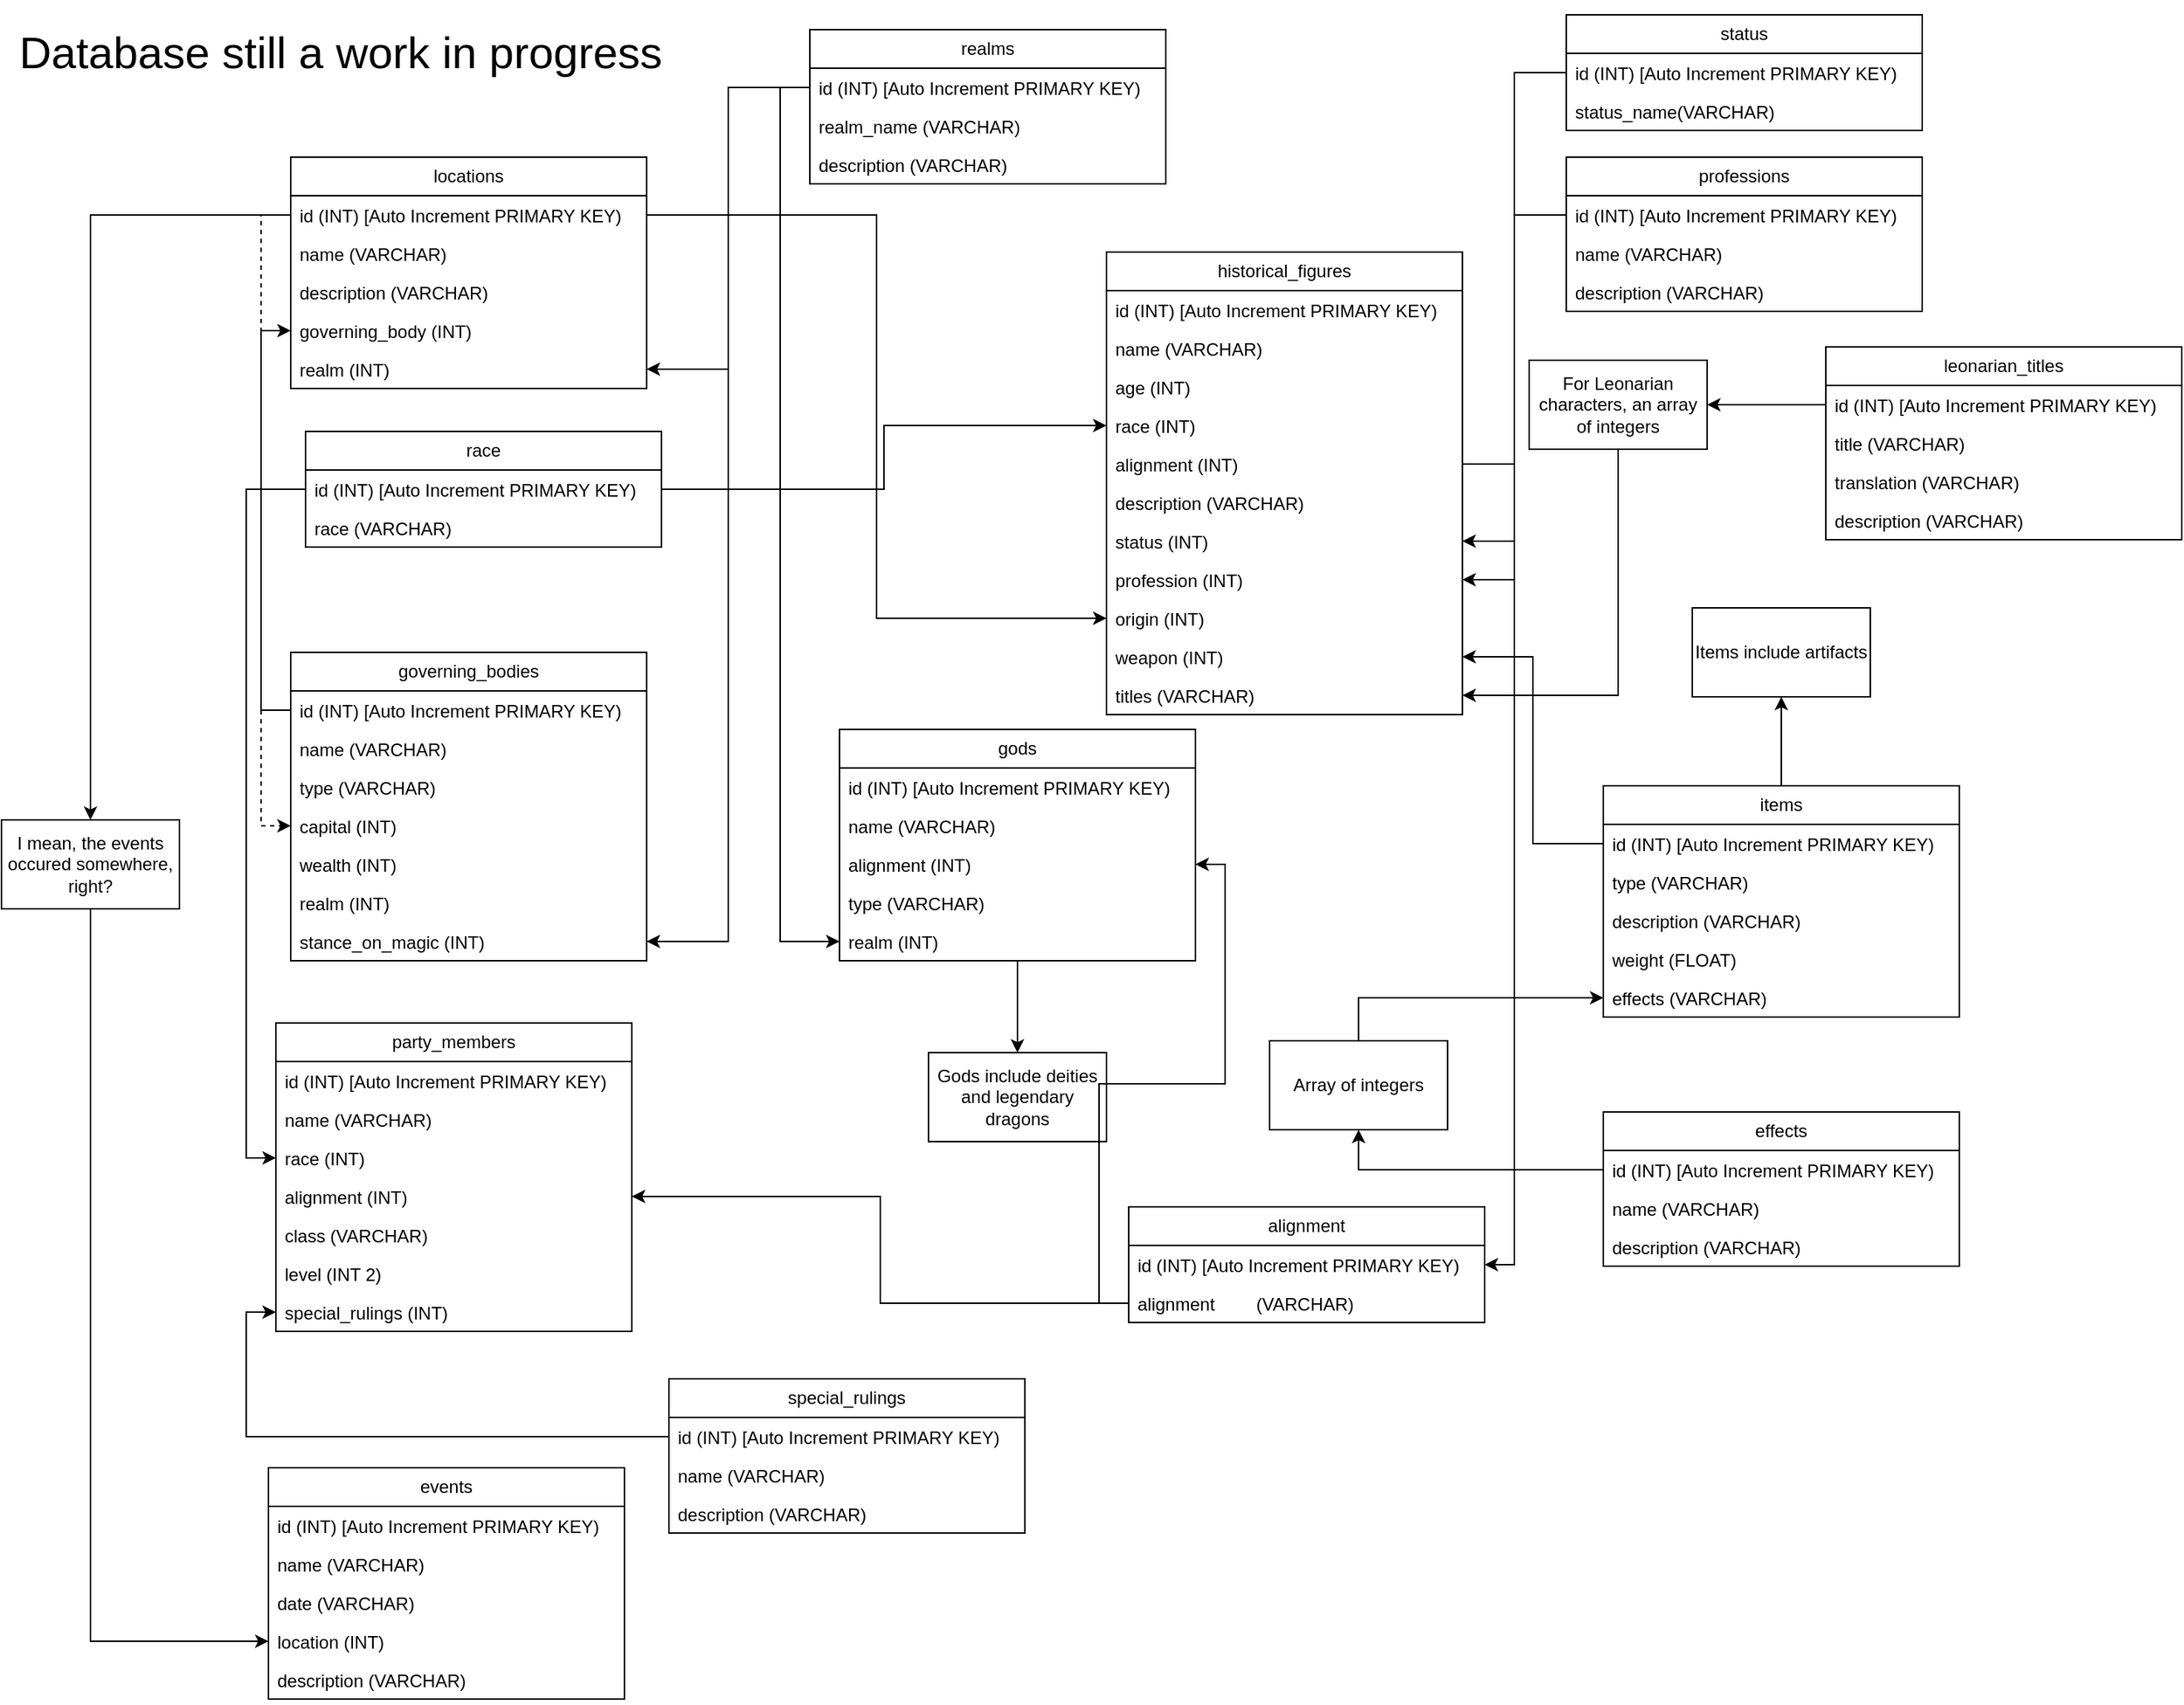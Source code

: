 <mxfile version="23.1.5" type="device">
  <diagram name="Page-1" id="SqAEkWQMKGhOsBj3Pe1K">
    <mxGraphModel dx="1434" dy="884" grid="1" gridSize="10" guides="1" tooltips="1" connect="1" arrows="1" fold="1" page="1" pageScale="1" pageWidth="1500" pageHeight="1200" math="0" shadow="0">
      <root>
        <mxCell id="0" />
        <mxCell id="1" parent="0" />
        <mxCell id="VFu-fqORAA7bPqjiOv-P-1" value="party_members" style="swimlane;fontStyle=0;childLayout=stackLayout;horizontal=1;startSize=26;fillColor=none;horizontalStack=0;resizeParent=1;resizeParentMax=0;resizeLast=0;collapsible=1;marginBottom=0;whiteSpace=wrap;html=1;" vertex="1" parent="1">
          <mxGeometry x="205" y="700" width="240" height="208" as="geometry">
            <mxRectangle x="180" y="80" width="100" height="30" as="alternateBounds" />
          </mxGeometry>
        </mxCell>
        <mxCell id="VFu-fqORAA7bPqjiOv-P-10" value="id (INT) [Auto Increment PRIMARY KEY)" style="text;strokeColor=none;fillColor=none;align=left;verticalAlign=top;spacingLeft=4;spacingRight=4;overflow=hidden;rotatable=0;points=[[0,0.5],[1,0.5]];portConstraint=eastwest;whiteSpace=wrap;html=1;" vertex="1" parent="VFu-fqORAA7bPqjiOv-P-1">
          <mxGeometry y="26" width="240" height="26" as="geometry" />
        </mxCell>
        <mxCell id="VFu-fqORAA7bPqjiOv-P-2" value="name (VARCHAR)" style="text;strokeColor=none;fillColor=none;align=left;verticalAlign=top;spacingLeft=4;spacingRight=4;overflow=hidden;rotatable=0;points=[[0,0.5],[1,0.5]];portConstraint=eastwest;whiteSpace=wrap;html=1;" vertex="1" parent="VFu-fqORAA7bPqjiOv-P-1">
          <mxGeometry y="52" width="240" height="26" as="geometry" />
        </mxCell>
        <mxCell id="VFu-fqORAA7bPqjiOv-P-3" value="race (INT)" style="text;strokeColor=none;fillColor=none;align=left;verticalAlign=top;spacingLeft=4;spacingRight=4;overflow=hidden;rotatable=0;points=[[0,0.5],[1,0.5]];portConstraint=eastwest;whiteSpace=wrap;html=1;" vertex="1" parent="VFu-fqORAA7bPqjiOv-P-1">
          <mxGeometry y="78" width="240" height="26" as="geometry" />
        </mxCell>
        <mxCell id="VFu-fqORAA7bPqjiOv-P-105" value="alignment (INT)" style="text;strokeColor=none;fillColor=none;align=left;verticalAlign=top;spacingLeft=4;spacingRight=4;overflow=hidden;rotatable=0;points=[[0,0.5],[1,0.5]];portConstraint=eastwest;whiteSpace=wrap;html=1;" vertex="1" parent="VFu-fqORAA7bPqjiOv-P-1">
          <mxGeometry y="104" width="240" height="26" as="geometry" />
        </mxCell>
        <mxCell id="VFu-fqORAA7bPqjiOv-P-4" value="class (VARCHAR)" style="text;strokeColor=none;fillColor=none;align=left;verticalAlign=top;spacingLeft=4;spacingRight=4;overflow=hidden;rotatable=0;points=[[0,0.5],[1,0.5]];portConstraint=eastwest;whiteSpace=wrap;html=1;" vertex="1" parent="VFu-fqORAA7bPqjiOv-P-1">
          <mxGeometry y="130" width="240" height="26" as="geometry" />
        </mxCell>
        <mxCell id="VFu-fqORAA7bPqjiOv-P-9" value="level (INT 2)" style="text;strokeColor=none;fillColor=none;align=left;verticalAlign=top;spacingLeft=4;spacingRight=4;overflow=hidden;rotatable=0;points=[[0,0.5],[1,0.5]];portConstraint=eastwest;whiteSpace=wrap;html=1;" vertex="1" parent="VFu-fqORAA7bPqjiOv-P-1">
          <mxGeometry y="156" width="240" height="26" as="geometry" />
        </mxCell>
        <mxCell id="VFu-fqORAA7bPqjiOv-P-11" value="special_rulings (INT)" style="text;strokeColor=none;fillColor=none;align=left;verticalAlign=top;spacingLeft=4;spacingRight=4;overflow=hidden;rotatable=0;points=[[0,0.5],[1,0.5]];portConstraint=eastwest;whiteSpace=wrap;html=1;" vertex="1" parent="VFu-fqORAA7bPqjiOv-P-1">
          <mxGeometry y="182" width="240" height="26" as="geometry" />
        </mxCell>
        <mxCell id="VFu-fqORAA7bPqjiOv-P-12" value="locations" style="swimlane;fontStyle=0;childLayout=stackLayout;horizontal=1;startSize=26;fillColor=none;horizontalStack=0;resizeParent=1;resizeParentMax=0;resizeLast=0;collapsible=1;marginBottom=0;whiteSpace=wrap;html=1;" vertex="1" parent="1">
          <mxGeometry x="215" y="116" width="240" height="156" as="geometry">
            <mxRectangle x="180" y="80" width="100" height="30" as="alternateBounds" />
          </mxGeometry>
        </mxCell>
        <mxCell id="VFu-fqORAA7bPqjiOv-P-13" value="id (INT) [Auto Increment PRIMARY KEY)" style="text;strokeColor=none;fillColor=none;align=left;verticalAlign=top;spacingLeft=4;spacingRight=4;overflow=hidden;rotatable=0;points=[[0,0.5],[1,0.5]];portConstraint=eastwest;whiteSpace=wrap;html=1;" vertex="1" parent="VFu-fqORAA7bPqjiOv-P-12">
          <mxGeometry y="26" width="240" height="26" as="geometry" />
        </mxCell>
        <mxCell id="VFu-fqORAA7bPqjiOv-P-14" value="name (VARCHAR)" style="text;strokeColor=none;fillColor=none;align=left;verticalAlign=top;spacingLeft=4;spacingRight=4;overflow=hidden;rotatable=0;points=[[0,0.5],[1,0.5]];portConstraint=eastwest;whiteSpace=wrap;html=1;" vertex="1" parent="VFu-fqORAA7bPqjiOv-P-12">
          <mxGeometry y="52" width="240" height="26" as="geometry" />
        </mxCell>
        <mxCell id="VFu-fqORAA7bPqjiOv-P-19" value="description (VARCHAR)" style="text;strokeColor=none;fillColor=none;align=left;verticalAlign=top;spacingLeft=4;spacingRight=4;overflow=hidden;rotatable=0;points=[[0,0.5],[1,0.5]];portConstraint=eastwest;whiteSpace=wrap;html=1;" vertex="1" parent="VFu-fqORAA7bPqjiOv-P-12">
          <mxGeometry y="78" width="240" height="26" as="geometry" />
        </mxCell>
        <mxCell id="VFu-fqORAA7bPqjiOv-P-15" value="governing_body (INT)" style="text;strokeColor=none;fillColor=none;align=left;verticalAlign=top;spacingLeft=4;spacingRight=4;overflow=hidden;rotatable=0;points=[[0,0.5],[1,0.5]];portConstraint=eastwest;whiteSpace=wrap;html=1;" vertex="1" parent="VFu-fqORAA7bPqjiOv-P-12">
          <mxGeometry y="104" width="240" height="26" as="geometry" />
        </mxCell>
        <mxCell id="VFu-fqORAA7bPqjiOv-P-26" value="realm (INT)" style="text;strokeColor=none;fillColor=none;align=left;verticalAlign=top;spacingLeft=4;spacingRight=4;overflow=hidden;rotatable=0;points=[[0,0.5],[1,0.5]];portConstraint=eastwest;whiteSpace=wrap;html=1;" vertex="1" parent="VFu-fqORAA7bPqjiOv-P-12">
          <mxGeometry y="130" width="240" height="26" as="geometry" />
        </mxCell>
        <mxCell id="VFu-fqORAA7bPqjiOv-P-20" value="governing_bodies" style="swimlane;fontStyle=0;childLayout=stackLayout;horizontal=1;startSize=26;fillColor=none;horizontalStack=0;resizeParent=1;resizeParentMax=0;resizeLast=0;collapsible=1;marginBottom=0;whiteSpace=wrap;html=1;" vertex="1" parent="1">
          <mxGeometry x="215" y="450" width="240" height="208" as="geometry">
            <mxRectangle x="180" y="80" width="100" height="30" as="alternateBounds" />
          </mxGeometry>
        </mxCell>
        <mxCell id="VFu-fqORAA7bPqjiOv-P-21" value="id (INT) [Auto Increment PRIMARY KEY)" style="text;strokeColor=none;fillColor=none;align=left;verticalAlign=top;spacingLeft=4;spacingRight=4;overflow=hidden;rotatable=0;points=[[0,0.5],[1,0.5]];portConstraint=eastwest;whiteSpace=wrap;html=1;" vertex="1" parent="VFu-fqORAA7bPqjiOv-P-20">
          <mxGeometry y="26" width="240" height="26" as="geometry" />
        </mxCell>
        <mxCell id="VFu-fqORAA7bPqjiOv-P-22" value="name (VARCHAR)" style="text;strokeColor=none;fillColor=none;align=left;verticalAlign=top;spacingLeft=4;spacingRight=4;overflow=hidden;rotatable=0;points=[[0,0.5],[1,0.5]];portConstraint=eastwest;whiteSpace=wrap;html=1;" vertex="1" parent="VFu-fqORAA7bPqjiOv-P-20">
          <mxGeometry y="52" width="240" height="26" as="geometry" />
        </mxCell>
        <mxCell id="VFu-fqORAA7bPqjiOv-P-23" value="type (VARCHAR)" style="text;strokeColor=none;fillColor=none;align=left;verticalAlign=top;spacingLeft=4;spacingRight=4;overflow=hidden;rotatable=0;points=[[0,0.5],[1,0.5]];portConstraint=eastwest;whiteSpace=wrap;html=1;" vertex="1" parent="VFu-fqORAA7bPqjiOv-P-20">
          <mxGeometry y="78" width="240" height="26" as="geometry" />
        </mxCell>
        <mxCell id="VFu-fqORAA7bPqjiOv-P-41" value="capital (INT)" style="text;strokeColor=none;fillColor=none;align=left;verticalAlign=top;spacingLeft=4;spacingRight=4;overflow=hidden;rotatable=0;points=[[0,0.5],[1,0.5]];portConstraint=eastwest;whiteSpace=wrap;html=1;" vertex="1" parent="VFu-fqORAA7bPqjiOv-P-20">
          <mxGeometry y="104" width="240" height="26" as="geometry" />
        </mxCell>
        <mxCell id="VFu-fqORAA7bPqjiOv-P-25" value="wealth (INT)" style="text;strokeColor=none;fillColor=none;align=left;verticalAlign=top;spacingLeft=4;spacingRight=4;overflow=hidden;rotatable=0;points=[[0,0.5],[1,0.5]];portConstraint=eastwest;whiteSpace=wrap;html=1;" vertex="1" parent="VFu-fqORAA7bPqjiOv-P-20">
          <mxGeometry y="130" width="240" height="26" as="geometry" />
        </mxCell>
        <mxCell id="VFu-fqORAA7bPqjiOv-P-34" value="realm (INT)" style="text;strokeColor=none;fillColor=none;align=left;verticalAlign=top;spacingLeft=4;spacingRight=4;overflow=hidden;rotatable=0;points=[[0,0.5],[1,0.5]];portConstraint=eastwest;whiteSpace=wrap;html=1;" vertex="1" parent="VFu-fqORAA7bPqjiOv-P-20">
          <mxGeometry y="156" width="240" height="26" as="geometry" />
        </mxCell>
        <mxCell id="VFu-fqORAA7bPqjiOv-P-24" value="stance_on_magic (INT)" style="text;strokeColor=none;fillColor=none;align=left;verticalAlign=top;spacingLeft=4;spacingRight=4;overflow=hidden;rotatable=0;points=[[0,0.5],[1,0.5]];portConstraint=eastwest;whiteSpace=wrap;html=1;" vertex="1" parent="VFu-fqORAA7bPqjiOv-P-20">
          <mxGeometry y="182" width="240" height="26" as="geometry" />
        </mxCell>
        <mxCell id="VFu-fqORAA7bPqjiOv-P-27" value="realms" style="swimlane;fontStyle=0;childLayout=stackLayout;horizontal=1;startSize=26;fillColor=none;horizontalStack=0;resizeParent=1;resizeParentMax=0;resizeLast=0;collapsible=1;marginBottom=0;whiteSpace=wrap;html=1;" vertex="1" parent="1">
          <mxGeometry x="565" y="30" width="240" height="104" as="geometry">
            <mxRectangle x="180" y="80" width="100" height="30" as="alternateBounds" />
          </mxGeometry>
        </mxCell>
        <mxCell id="VFu-fqORAA7bPqjiOv-P-28" value="id (INT) [Auto Increment PRIMARY KEY)" style="text;strokeColor=none;fillColor=none;align=left;verticalAlign=top;spacingLeft=4;spacingRight=4;overflow=hidden;rotatable=0;points=[[0,0.5],[1,0.5]];portConstraint=eastwest;whiteSpace=wrap;html=1;" vertex="1" parent="VFu-fqORAA7bPqjiOv-P-27">
          <mxGeometry y="26" width="240" height="26" as="geometry" />
        </mxCell>
        <mxCell id="VFu-fqORAA7bPqjiOv-P-29" value="realm_name (VARCHAR)" style="text;strokeColor=none;fillColor=none;align=left;verticalAlign=top;spacingLeft=4;spacingRight=4;overflow=hidden;rotatable=0;points=[[0,0.5],[1,0.5]];portConstraint=eastwest;whiteSpace=wrap;html=1;" vertex="1" parent="VFu-fqORAA7bPqjiOv-P-27">
          <mxGeometry y="52" width="240" height="26" as="geometry" />
        </mxCell>
        <mxCell id="VFu-fqORAA7bPqjiOv-P-30" value="description (VARCHAR)" style="text;strokeColor=none;fillColor=none;align=left;verticalAlign=top;spacingLeft=4;spacingRight=4;overflow=hidden;rotatable=0;points=[[0,0.5],[1,0.5]];portConstraint=eastwest;whiteSpace=wrap;html=1;" vertex="1" parent="VFu-fqORAA7bPqjiOv-P-27">
          <mxGeometry y="78" width="240" height="26" as="geometry" />
        </mxCell>
        <mxCell id="VFu-fqORAA7bPqjiOv-P-36" style="edgeStyle=orthogonalEdgeStyle;rounded=0;orthogonalLoop=1;jettySize=auto;html=1;exitX=0;exitY=0.5;exitDx=0;exitDy=0;entryX=1;entryY=0.5;entryDx=0;entryDy=0;" edge="1" parent="1" source="VFu-fqORAA7bPqjiOv-P-28" target="VFu-fqORAA7bPqjiOv-P-26">
          <mxGeometry relative="1" as="geometry" />
        </mxCell>
        <mxCell id="VFu-fqORAA7bPqjiOv-P-37" style="edgeStyle=orthogonalEdgeStyle;rounded=0;orthogonalLoop=1;jettySize=auto;html=1;exitX=0;exitY=0.5;exitDx=0;exitDy=0;entryX=1;entryY=0.5;entryDx=0;entryDy=0;" edge="1" parent="1" source="VFu-fqORAA7bPqjiOv-P-28" target="VFu-fqORAA7bPqjiOv-P-24">
          <mxGeometry relative="1" as="geometry" />
        </mxCell>
        <mxCell id="VFu-fqORAA7bPqjiOv-P-39" style="edgeStyle=orthogonalEdgeStyle;rounded=0;orthogonalLoop=1;jettySize=auto;html=1;exitX=0;exitY=0.5;exitDx=0;exitDy=0;entryX=0;entryY=0.5;entryDx=0;entryDy=0;" edge="1" parent="1" source="VFu-fqORAA7bPqjiOv-P-21" target="VFu-fqORAA7bPqjiOv-P-15">
          <mxGeometry relative="1" as="geometry" />
        </mxCell>
        <mxCell id="VFu-fqORAA7bPqjiOv-P-42" style="edgeStyle=orthogonalEdgeStyle;rounded=0;orthogonalLoop=1;jettySize=auto;html=1;exitX=0;exitY=0.5;exitDx=0;exitDy=0;entryX=0;entryY=0.5;entryDx=0;entryDy=0;dashed=1;" edge="1" parent="1" source="VFu-fqORAA7bPqjiOv-P-13" target="VFu-fqORAA7bPqjiOv-P-41">
          <mxGeometry relative="1" as="geometry" />
        </mxCell>
        <mxCell id="VFu-fqORAA7bPqjiOv-P-44" value="historical_figures" style="swimlane;fontStyle=0;childLayout=stackLayout;horizontal=1;startSize=26;fillColor=none;horizontalStack=0;resizeParent=1;resizeParentMax=0;resizeLast=0;collapsible=1;marginBottom=0;whiteSpace=wrap;html=1;" vertex="1" parent="1">
          <mxGeometry x="765" y="180" width="240" height="312" as="geometry">
            <mxRectangle x="180" y="80" width="100" height="30" as="alternateBounds" />
          </mxGeometry>
        </mxCell>
        <mxCell id="VFu-fqORAA7bPqjiOv-P-45" value="id (INT) [Auto Increment PRIMARY KEY)" style="text;strokeColor=none;fillColor=none;align=left;verticalAlign=top;spacingLeft=4;spacingRight=4;overflow=hidden;rotatable=0;points=[[0,0.5],[1,0.5]];portConstraint=eastwest;whiteSpace=wrap;html=1;" vertex="1" parent="VFu-fqORAA7bPqjiOv-P-44">
          <mxGeometry y="26" width="240" height="26" as="geometry" />
        </mxCell>
        <mxCell id="VFu-fqORAA7bPqjiOv-P-46" value="name (VARCHAR)" style="text;strokeColor=none;fillColor=none;align=left;verticalAlign=top;spacingLeft=4;spacingRight=4;overflow=hidden;rotatable=0;points=[[0,0.5],[1,0.5]];portConstraint=eastwest;whiteSpace=wrap;html=1;" vertex="1" parent="VFu-fqORAA7bPqjiOv-P-44">
          <mxGeometry y="52" width="240" height="26" as="geometry" />
        </mxCell>
        <mxCell id="VFu-fqORAA7bPqjiOv-P-48" value="age (INT)" style="text;strokeColor=none;fillColor=none;align=left;verticalAlign=top;spacingLeft=4;spacingRight=4;overflow=hidden;rotatable=0;points=[[0,0.5],[1,0.5]];portConstraint=eastwest;whiteSpace=wrap;html=1;" vertex="1" parent="VFu-fqORAA7bPqjiOv-P-44">
          <mxGeometry y="78" width="240" height="26" as="geometry" />
        </mxCell>
        <mxCell id="VFu-fqORAA7bPqjiOv-P-117" value="race (INT)" style="text;strokeColor=none;fillColor=none;align=left;verticalAlign=top;spacingLeft=4;spacingRight=4;overflow=hidden;rotatable=0;points=[[0,0.5],[1,0.5]];portConstraint=eastwest;whiteSpace=wrap;html=1;" vertex="1" parent="VFu-fqORAA7bPqjiOv-P-44">
          <mxGeometry y="104" width="240" height="26" as="geometry" />
        </mxCell>
        <mxCell id="VFu-fqORAA7bPqjiOv-P-120" value="alignment (INT)" style="text;strokeColor=none;fillColor=none;align=left;verticalAlign=top;spacingLeft=4;spacingRight=4;overflow=hidden;rotatable=0;points=[[0,0.5],[1,0.5]];portConstraint=eastwest;whiteSpace=wrap;html=1;" vertex="1" parent="VFu-fqORAA7bPqjiOv-P-44">
          <mxGeometry y="130" width="240" height="26" as="geometry" />
        </mxCell>
        <mxCell id="VFu-fqORAA7bPqjiOv-P-86" value="description (VARCHAR)" style="text;strokeColor=none;fillColor=none;align=left;verticalAlign=top;spacingLeft=4;spacingRight=4;overflow=hidden;rotatable=0;points=[[0,0.5],[1,0.5]];portConstraint=eastwest;whiteSpace=wrap;html=1;" vertex="1" parent="VFu-fqORAA7bPqjiOv-P-44">
          <mxGeometry y="156" width="240" height="26" as="geometry" />
        </mxCell>
        <mxCell id="VFu-fqORAA7bPqjiOv-P-49" value="status (INT)" style="text;strokeColor=none;fillColor=none;align=left;verticalAlign=top;spacingLeft=4;spacingRight=4;overflow=hidden;rotatable=0;points=[[0,0.5],[1,0.5]];portConstraint=eastwest;whiteSpace=wrap;html=1;" vertex="1" parent="VFu-fqORAA7bPqjiOv-P-44">
          <mxGeometry y="182" width="240" height="26" as="geometry" />
        </mxCell>
        <mxCell id="VFu-fqORAA7bPqjiOv-P-47" value="profession (INT)" style="text;strokeColor=none;fillColor=none;align=left;verticalAlign=top;spacingLeft=4;spacingRight=4;overflow=hidden;rotatable=0;points=[[0,0.5],[1,0.5]];portConstraint=eastwest;whiteSpace=wrap;html=1;" vertex="1" parent="VFu-fqORAA7bPqjiOv-P-44">
          <mxGeometry y="208" width="240" height="26" as="geometry" />
        </mxCell>
        <mxCell id="VFu-fqORAA7bPqjiOv-P-51" value="origin (INT)" style="text;strokeColor=none;fillColor=none;align=left;verticalAlign=top;spacingLeft=4;spacingRight=4;overflow=hidden;rotatable=0;points=[[0,0.5],[1,0.5]];portConstraint=eastwest;whiteSpace=wrap;html=1;" vertex="1" parent="VFu-fqORAA7bPqjiOv-P-44">
          <mxGeometry y="234" width="240" height="26" as="geometry" />
        </mxCell>
        <mxCell id="VFu-fqORAA7bPqjiOv-P-143" value="weapon (INT)" style="text;strokeColor=none;fillColor=none;align=left;verticalAlign=top;spacingLeft=4;spacingRight=4;overflow=hidden;rotatable=0;points=[[0,0.5],[1,0.5]];portConstraint=eastwest;whiteSpace=wrap;html=1;" vertex="1" parent="VFu-fqORAA7bPqjiOv-P-44">
          <mxGeometry y="260" width="240" height="26" as="geometry" />
        </mxCell>
        <mxCell id="VFu-fqORAA7bPqjiOv-P-50" value="titles (VARCHAR)" style="text;strokeColor=none;fillColor=none;align=left;verticalAlign=top;spacingLeft=4;spacingRight=4;overflow=hidden;rotatable=0;points=[[0,0.5],[1,0.5]];portConstraint=eastwest;whiteSpace=wrap;html=1;" vertex="1" parent="VFu-fqORAA7bPqjiOv-P-44">
          <mxGeometry y="286" width="240" height="26" as="geometry" />
        </mxCell>
        <mxCell id="VFu-fqORAA7bPqjiOv-P-53" style="edgeStyle=orthogonalEdgeStyle;rounded=0;orthogonalLoop=1;jettySize=auto;html=1;exitX=1;exitY=0.5;exitDx=0;exitDy=0;strokeColor=#000000;" edge="1" parent="1" source="VFu-fqORAA7bPqjiOv-P-13" target="VFu-fqORAA7bPqjiOv-P-51">
          <mxGeometry relative="1" as="geometry" />
        </mxCell>
        <mxCell id="VFu-fqORAA7bPqjiOv-P-54" value="status" style="swimlane;fontStyle=0;childLayout=stackLayout;horizontal=1;startSize=26;fillColor=none;horizontalStack=0;resizeParent=1;resizeParentMax=0;resizeLast=0;collapsible=1;marginBottom=0;whiteSpace=wrap;html=1;" vertex="1" parent="1">
          <mxGeometry x="1075" y="20" width="240" height="78" as="geometry">
            <mxRectangle x="180" y="80" width="100" height="30" as="alternateBounds" />
          </mxGeometry>
        </mxCell>
        <mxCell id="VFu-fqORAA7bPqjiOv-P-55" value="id (INT) [Auto Increment PRIMARY KEY)" style="text;strokeColor=none;fillColor=none;align=left;verticalAlign=top;spacingLeft=4;spacingRight=4;overflow=hidden;rotatable=0;points=[[0,0.5],[1,0.5]];portConstraint=eastwest;whiteSpace=wrap;html=1;" vertex="1" parent="VFu-fqORAA7bPqjiOv-P-54">
          <mxGeometry y="26" width="240" height="26" as="geometry" />
        </mxCell>
        <mxCell id="VFu-fqORAA7bPqjiOv-P-56" value="status_name(VARCHAR)" style="text;strokeColor=none;fillColor=none;align=left;verticalAlign=top;spacingLeft=4;spacingRight=4;overflow=hidden;rotatable=0;points=[[0,0.5],[1,0.5]];portConstraint=eastwest;whiteSpace=wrap;html=1;" vertex="1" parent="VFu-fqORAA7bPqjiOv-P-54">
          <mxGeometry y="52" width="240" height="26" as="geometry" />
        </mxCell>
        <mxCell id="VFu-fqORAA7bPqjiOv-P-58" style="edgeStyle=orthogonalEdgeStyle;rounded=0;orthogonalLoop=1;jettySize=auto;html=1;exitX=0;exitY=0.5;exitDx=0;exitDy=0;" edge="1" parent="1" source="VFu-fqORAA7bPqjiOv-P-55" target="VFu-fqORAA7bPqjiOv-P-49">
          <mxGeometry relative="1" as="geometry" />
        </mxCell>
        <mxCell id="VFu-fqORAA7bPqjiOv-P-60" value="professions" style="swimlane;fontStyle=0;childLayout=stackLayout;horizontal=1;startSize=26;fillColor=none;horizontalStack=0;resizeParent=1;resizeParentMax=0;resizeLast=0;collapsible=1;marginBottom=0;whiteSpace=wrap;html=1;" vertex="1" parent="1">
          <mxGeometry x="1075" y="116" width="240" height="104" as="geometry">
            <mxRectangle x="180" y="80" width="100" height="30" as="alternateBounds" />
          </mxGeometry>
        </mxCell>
        <mxCell id="VFu-fqORAA7bPqjiOv-P-61" value="id (INT) [Auto Increment PRIMARY KEY)" style="text;strokeColor=none;fillColor=none;align=left;verticalAlign=top;spacingLeft=4;spacingRight=4;overflow=hidden;rotatable=0;points=[[0,0.5],[1,0.5]];portConstraint=eastwest;whiteSpace=wrap;html=1;" vertex="1" parent="VFu-fqORAA7bPqjiOv-P-60">
          <mxGeometry y="26" width="240" height="26" as="geometry" />
        </mxCell>
        <mxCell id="VFu-fqORAA7bPqjiOv-P-62" value="name (VARCHAR)" style="text;strokeColor=none;fillColor=none;align=left;verticalAlign=top;spacingLeft=4;spacingRight=4;overflow=hidden;rotatable=0;points=[[0,0.5],[1,0.5]];portConstraint=eastwest;whiteSpace=wrap;html=1;" vertex="1" parent="VFu-fqORAA7bPqjiOv-P-60">
          <mxGeometry y="52" width="240" height="26" as="geometry" />
        </mxCell>
        <mxCell id="VFu-fqORAA7bPqjiOv-P-63" value="description (VARCHAR)" style="text;strokeColor=none;fillColor=none;align=left;verticalAlign=top;spacingLeft=4;spacingRight=4;overflow=hidden;rotatable=0;points=[[0,0.5],[1,0.5]];portConstraint=eastwest;whiteSpace=wrap;html=1;" vertex="1" parent="VFu-fqORAA7bPqjiOv-P-60">
          <mxGeometry y="78" width="240" height="26" as="geometry" />
        </mxCell>
        <mxCell id="VFu-fqORAA7bPqjiOv-P-64" style="edgeStyle=orthogonalEdgeStyle;rounded=0;orthogonalLoop=1;jettySize=auto;html=1;exitX=0;exitY=0.5;exitDx=0;exitDy=0;entryX=1;entryY=0.5;entryDx=0;entryDy=0;" edge="1" parent="1" source="VFu-fqORAA7bPqjiOv-P-61" target="VFu-fqORAA7bPqjiOv-P-47">
          <mxGeometry relative="1" as="geometry" />
        </mxCell>
        <mxCell id="VFu-fqORAA7bPqjiOv-P-71" value="" style="edgeStyle=orthogonalEdgeStyle;rounded=0;orthogonalLoop=1;jettySize=auto;html=1;" edge="1" parent="1" source="VFu-fqORAA7bPqjiOv-P-65" target="VFu-fqORAA7bPqjiOv-P-70">
          <mxGeometry relative="1" as="geometry" />
        </mxCell>
        <mxCell id="VFu-fqORAA7bPqjiOv-P-65" value="items" style="swimlane;fontStyle=0;childLayout=stackLayout;horizontal=1;startSize=26;fillColor=none;horizontalStack=0;resizeParent=1;resizeParentMax=0;resizeLast=0;collapsible=1;marginBottom=0;whiteSpace=wrap;html=1;" vertex="1" parent="1">
          <mxGeometry x="1100" y="540" width="240" height="156" as="geometry">
            <mxRectangle x="180" y="80" width="100" height="30" as="alternateBounds" />
          </mxGeometry>
        </mxCell>
        <mxCell id="VFu-fqORAA7bPqjiOv-P-66" value="id (INT) [Auto Increment PRIMARY KEY)" style="text;strokeColor=none;fillColor=none;align=left;verticalAlign=top;spacingLeft=4;spacingRight=4;overflow=hidden;rotatable=0;points=[[0,0.5],[1,0.5]];portConstraint=eastwest;whiteSpace=wrap;html=1;" vertex="1" parent="VFu-fqORAA7bPqjiOv-P-65">
          <mxGeometry y="26" width="240" height="26" as="geometry" />
        </mxCell>
        <mxCell id="VFu-fqORAA7bPqjiOv-P-67" value="type (VARCHAR)" style="text;strokeColor=none;fillColor=none;align=left;verticalAlign=top;spacingLeft=4;spacingRight=4;overflow=hidden;rotatable=0;points=[[0,0.5],[1,0.5]];portConstraint=eastwest;whiteSpace=wrap;html=1;" vertex="1" parent="VFu-fqORAA7bPqjiOv-P-65">
          <mxGeometry y="52" width="240" height="26" as="geometry" />
        </mxCell>
        <mxCell id="VFu-fqORAA7bPqjiOv-P-84" value="description (VARCHAR)" style="text;strokeColor=none;fillColor=none;align=left;verticalAlign=top;spacingLeft=4;spacingRight=4;overflow=hidden;rotatable=0;points=[[0,0.5],[1,0.5]];portConstraint=eastwest;whiteSpace=wrap;html=1;" vertex="1" parent="VFu-fqORAA7bPqjiOv-P-65">
          <mxGeometry y="78" width="240" height="26" as="geometry" />
        </mxCell>
        <mxCell id="VFu-fqORAA7bPqjiOv-P-83" value="weight (FLOAT)" style="text;strokeColor=none;fillColor=none;align=left;verticalAlign=top;spacingLeft=4;spacingRight=4;overflow=hidden;rotatable=0;points=[[0,0.5],[1,0.5]];portConstraint=eastwest;whiteSpace=wrap;html=1;" vertex="1" parent="VFu-fqORAA7bPqjiOv-P-65">
          <mxGeometry y="104" width="240" height="26" as="geometry" />
        </mxCell>
        <mxCell id="VFu-fqORAA7bPqjiOv-P-72" value="effects (VARCHAR)" style="text;strokeColor=none;fillColor=none;align=left;verticalAlign=top;spacingLeft=4;spacingRight=4;overflow=hidden;rotatable=0;points=[[0,0.5],[1,0.5]];portConstraint=eastwest;whiteSpace=wrap;html=1;" vertex="1" parent="VFu-fqORAA7bPqjiOv-P-65">
          <mxGeometry y="130" width="240" height="26" as="geometry" />
        </mxCell>
        <mxCell id="VFu-fqORAA7bPqjiOv-P-68" style="edgeStyle=orthogonalEdgeStyle;rounded=0;orthogonalLoop=1;jettySize=auto;html=1;exitX=0;exitY=0.5;exitDx=0;exitDy=0;entryX=1;entryY=0.5;entryDx=0;entryDy=0;" edge="1" parent="1" source="VFu-fqORAA7bPqjiOv-P-66" target="VFu-fqORAA7bPqjiOv-P-143">
          <mxGeometry relative="1" as="geometry" />
        </mxCell>
        <mxCell id="VFu-fqORAA7bPqjiOv-P-70" value="Items include artifacts" style="whiteSpace=wrap;html=1;fillColor=none;fontStyle=0;startSize=26;" vertex="1" parent="1">
          <mxGeometry x="1160" y="420" width="120" height="60" as="geometry" />
        </mxCell>
        <mxCell id="VFu-fqORAA7bPqjiOv-P-87" style="edgeStyle=orthogonalEdgeStyle;rounded=0;orthogonalLoop=1;jettySize=auto;html=1;exitX=0.5;exitY=0;exitDx=0;exitDy=0;" edge="1" parent="1" source="VFu-fqORAA7bPqjiOv-P-74" target="VFu-fqORAA7bPqjiOv-P-72">
          <mxGeometry relative="1" as="geometry" />
        </mxCell>
        <mxCell id="VFu-fqORAA7bPqjiOv-P-74" value="Array of integers" style="rounded=0;whiteSpace=wrap;html=1;" vertex="1" parent="1">
          <mxGeometry x="875" y="712" width="120" height="60" as="geometry" />
        </mxCell>
        <mxCell id="VFu-fqORAA7bPqjiOv-P-76" value="effects" style="swimlane;fontStyle=0;childLayout=stackLayout;horizontal=1;startSize=26;fillColor=none;horizontalStack=0;resizeParent=1;resizeParentMax=0;resizeLast=0;collapsible=1;marginBottom=0;whiteSpace=wrap;html=1;" vertex="1" parent="1">
          <mxGeometry x="1100" y="760" width="240" height="104" as="geometry">
            <mxRectangle x="180" y="80" width="100" height="30" as="alternateBounds" />
          </mxGeometry>
        </mxCell>
        <mxCell id="VFu-fqORAA7bPqjiOv-P-77" value="id (INT) [Auto Increment PRIMARY KEY)" style="text;strokeColor=none;fillColor=none;align=left;verticalAlign=top;spacingLeft=4;spacingRight=4;overflow=hidden;rotatable=0;points=[[0,0.5],[1,0.5]];portConstraint=eastwest;whiteSpace=wrap;html=1;" vertex="1" parent="VFu-fqORAA7bPqjiOv-P-76">
          <mxGeometry y="26" width="240" height="26" as="geometry" />
        </mxCell>
        <mxCell id="VFu-fqORAA7bPqjiOv-P-78" value="name (VARCHAR)" style="text;strokeColor=none;fillColor=none;align=left;verticalAlign=top;spacingLeft=4;spacingRight=4;overflow=hidden;rotatable=0;points=[[0,0.5],[1,0.5]];portConstraint=eastwest;whiteSpace=wrap;html=1;" vertex="1" parent="VFu-fqORAA7bPqjiOv-P-76">
          <mxGeometry y="52" width="240" height="26" as="geometry" />
        </mxCell>
        <mxCell id="VFu-fqORAA7bPqjiOv-P-79" value="description (VARCHAR)" style="text;strokeColor=none;fillColor=none;align=left;verticalAlign=top;spacingLeft=4;spacingRight=4;overflow=hidden;rotatable=0;points=[[0,0.5],[1,0.5]];portConstraint=eastwest;whiteSpace=wrap;html=1;" vertex="1" parent="VFu-fqORAA7bPqjiOv-P-76">
          <mxGeometry y="78" width="240" height="26" as="geometry" />
        </mxCell>
        <mxCell id="VFu-fqORAA7bPqjiOv-P-81" style="edgeStyle=orthogonalEdgeStyle;rounded=0;orthogonalLoop=1;jettySize=auto;html=1;exitX=0;exitY=0.5;exitDx=0;exitDy=0;entryX=0.5;entryY=1;entryDx=0;entryDy=0;" edge="1" parent="1" source="VFu-fqORAA7bPqjiOv-P-77" target="VFu-fqORAA7bPqjiOv-P-74">
          <mxGeometry relative="1" as="geometry" />
        </mxCell>
        <mxCell id="VFu-fqORAA7bPqjiOv-P-97" value="" style="edgeStyle=orthogonalEdgeStyle;rounded=0;orthogonalLoop=1;jettySize=auto;html=1;" edge="1" parent="1" source="VFu-fqORAA7bPqjiOv-P-88" target="VFu-fqORAA7bPqjiOv-P-96">
          <mxGeometry relative="1" as="geometry" />
        </mxCell>
        <mxCell id="VFu-fqORAA7bPqjiOv-P-88" value="gods" style="swimlane;fontStyle=0;childLayout=stackLayout;horizontal=1;startSize=26;fillColor=none;horizontalStack=0;resizeParent=1;resizeParentMax=0;resizeLast=0;collapsible=1;marginBottom=0;whiteSpace=wrap;html=1;" vertex="1" parent="1">
          <mxGeometry x="585" y="502" width="240" height="156" as="geometry">
            <mxRectangle x="180" y="80" width="100" height="30" as="alternateBounds" />
          </mxGeometry>
        </mxCell>
        <mxCell id="VFu-fqORAA7bPqjiOv-P-89" value="id (INT) [Auto Increment PRIMARY KEY)" style="text;strokeColor=none;fillColor=none;align=left;verticalAlign=top;spacingLeft=4;spacingRight=4;overflow=hidden;rotatable=0;points=[[0,0.5],[1,0.5]];portConstraint=eastwest;whiteSpace=wrap;html=1;" vertex="1" parent="VFu-fqORAA7bPqjiOv-P-88">
          <mxGeometry y="26" width="240" height="26" as="geometry" />
        </mxCell>
        <mxCell id="VFu-fqORAA7bPqjiOv-P-90" value="name (VARCHAR)" style="text;strokeColor=none;fillColor=none;align=left;verticalAlign=top;spacingLeft=4;spacingRight=4;overflow=hidden;rotatable=0;points=[[0,0.5],[1,0.5]];portConstraint=eastwest;whiteSpace=wrap;html=1;" vertex="1" parent="VFu-fqORAA7bPqjiOv-P-88">
          <mxGeometry y="52" width="240" height="26" as="geometry" />
        </mxCell>
        <mxCell id="VFu-fqORAA7bPqjiOv-P-92" value="alignment (INT)" style="text;strokeColor=none;fillColor=none;align=left;verticalAlign=top;spacingLeft=4;spacingRight=4;overflow=hidden;rotatable=0;points=[[0,0.5],[1,0.5]];portConstraint=eastwest;whiteSpace=wrap;html=1;" vertex="1" parent="VFu-fqORAA7bPqjiOv-P-88">
          <mxGeometry y="78" width="240" height="26" as="geometry" />
        </mxCell>
        <mxCell id="VFu-fqORAA7bPqjiOv-P-91" value="type (VARCHAR)" style="text;strokeColor=none;fillColor=none;align=left;verticalAlign=top;spacingLeft=4;spacingRight=4;overflow=hidden;rotatable=0;points=[[0,0.5],[1,0.5]];portConstraint=eastwest;whiteSpace=wrap;html=1;" vertex="1" parent="VFu-fqORAA7bPqjiOv-P-88">
          <mxGeometry y="104" width="240" height="26" as="geometry" />
        </mxCell>
        <mxCell id="VFu-fqORAA7bPqjiOv-P-93" value="realm (INT)" style="text;strokeColor=none;fillColor=none;align=left;verticalAlign=top;spacingLeft=4;spacingRight=4;overflow=hidden;rotatable=0;points=[[0,0.5],[1,0.5]];portConstraint=eastwest;whiteSpace=wrap;html=1;" vertex="1" parent="VFu-fqORAA7bPqjiOv-P-88">
          <mxGeometry y="130" width="240" height="26" as="geometry" />
        </mxCell>
        <mxCell id="VFu-fqORAA7bPqjiOv-P-95" style="edgeStyle=orthogonalEdgeStyle;rounded=0;orthogonalLoop=1;jettySize=auto;html=1;exitX=0;exitY=0.5;exitDx=0;exitDy=0;entryX=0;entryY=0.5;entryDx=0;entryDy=0;" edge="1" parent="1" source="VFu-fqORAA7bPqjiOv-P-28" target="VFu-fqORAA7bPqjiOv-P-93">
          <mxGeometry relative="1" as="geometry" />
        </mxCell>
        <mxCell id="VFu-fqORAA7bPqjiOv-P-96" value="Gods include deities and legendary dragons" style="whiteSpace=wrap;html=1;fillColor=none;fontStyle=0;startSize=26;" vertex="1" parent="1">
          <mxGeometry x="645" y="720" width="120" height="60" as="geometry" />
        </mxCell>
        <mxCell id="VFu-fqORAA7bPqjiOv-P-99" value="race" style="swimlane;fontStyle=0;childLayout=stackLayout;horizontal=1;startSize=26;fillColor=none;horizontalStack=0;resizeParent=1;resizeParentMax=0;resizeLast=0;collapsible=1;marginBottom=0;whiteSpace=wrap;html=1;" vertex="1" parent="1">
          <mxGeometry x="225" y="301" width="240" height="78" as="geometry">
            <mxRectangle x="180" y="80" width="100" height="30" as="alternateBounds" />
          </mxGeometry>
        </mxCell>
        <mxCell id="VFu-fqORAA7bPqjiOv-P-100" value="id (INT) [Auto Increment PRIMARY KEY)" style="text;strokeColor=none;fillColor=none;align=left;verticalAlign=top;spacingLeft=4;spacingRight=4;overflow=hidden;rotatable=0;points=[[0,0.5],[1,0.5]];portConstraint=eastwest;whiteSpace=wrap;html=1;" vertex="1" parent="VFu-fqORAA7bPqjiOv-P-99">
          <mxGeometry y="26" width="240" height="26" as="geometry" />
        </mxCell>
        <mxCell id="VFu-fqORAA7bPqjiOv-P-101" value="race (VARCHAR)" style="text;strokeColor=none;fillColor=none;align=left;verticalAlign=top;spacingLeft=4;spacingRight=4;overflow=hidden;rotatable=0;points=[[0,0.5],[1,0.5]];portConstraint=eastwest;whiteSpace=wrap;html=1;" vertex="1" parent="VFu-fqORAA7bPqjiOv-P-99">
          <mxGeometry y="52" width="240" height="26" as="geometry" />
        </mxCell>
        <mxCell id="VFu-fqORAA7bPqjiOv-P-106" value="alignment" style="swimlane;fontStyle=0;childLayout=stackLayout;horizontal=1;startSize=26;fillColor=none;horizontalStack=0;resizeParent=1;resizeParentMax=0;resizeLast=0;collapsible=1;marginBottom=0;whiteSpace=wrap;html=1;" vertex="1" parent="1">
          <mxGeometry x="780" y="824" width="240" height="78" as="geometry">
            <mxRectangle x="180" y="80" width="100" height="30" as="alternateBounds" />
          </mxGeometry>
        </mxCell>
        <mxCell id="VFu-fqORAA7bPqjiOv-P-107" value="id (INT) [Auto Increment PRIMARY KEY)" style="text;strokeColor=none;fillColor=none;align=left;verticalAlign=top;spacingLeft=4;spacingRight=4;overflow=hidden;rotatable=0;points=[[0,0.5],[1,0.5]];portConstraint=eastwest;whiteSpace=wrap;html=1;" vertex="1" parent="VFu-fqORAA7bPqjiOv-P-106">
          <mxGeometry y="26" width="240" height="26" as="geometry" />
        </mxCell>
        <mxCell id="VFu-fqORAA7bPqjiOv-P-108" value="alignment&lt;span style=&quot;white-space: pre;&quot;&gt;&#x9;&lt;/span&gt;(VARCHAR)" style="text;strokeColor=none;fillColor=none;align=left;verticalAlign=top;spacingLeft=4;spacingRight=4;overflow=hidden;rotatable=0;points=[[0,0.5],[1,0.5]];portConstraint=eastwest;whiteSpace=wrap;html=1;" vertex="1" parent="VFu-fqORAA7bPqjiOv-P-106">
          <mxGeometry y="52" width="240" height="26" as="geometry" />
        </mxCell>
        <mxCell id="VFu-fqORAA7bPqjiOv-P-110" style="edgeStyle=orthogonalEdgeStyle;rounded=0;orthogonalLoop=1;jettySize=auto;html=1;exitX=0;exitY=0.5;exitDx=0;exitDy=0;entryX=1;entryY=0.5;entryDx=0;entryDy=0;" edge="1" parent="1" source="VFu-fqORAA7bPqjiOv-P-108" target="VFu-fqORAA7bPqjiOv-P-92">
          <mxGeometry relative="1" as="geometry" />
        </mxCell>
        <mxCell id="VFu-fqORAA7bPqjiOv-P-111" style="edgeStyle=orthogonalEdgeStyle;rounded=0;orthogonalLoop=1;jettySize=auto;html=1;exitX=0;exitY=0.5;exitDx=0;exitDy=0;" edge="1" parent="1" source="VFu-fqORAA7bPqjiOv-P-108" target="VFu-fqORAA7bPqjiOv-P-105">
          <mxGeometry relative="1" as="geometry" />
        </mxCell>
        <mxCell id="VFu-fqORAA7bPqjiOv-P-112" value="events" style="swimlane;fontStyle=0;childLayout=stackLayout;horizontal=1;startSize=26;fillColor=none;horizontalStack=0;resizeParent=1;resizeParentMax=0;resizeLast=0;collapsible=1;marginBottom=0;whiteSpace=wrap;html=1;" vertex="1" parent="1">
          <mxGeometry x="200" y="1000" width="240" height="156" as="geometry">
            <mxRectangle x="180" y="80" width="100" height="30" as="alternateBounds" />
          </mxGeometry>
        </mxCell>
        <mxCell id="VFu-fqORAA7bPqjiOv-P-113" value="id (INT) [Auto Increment PRIMARY KEY)" style="text;strokeColor=none;fillColor=none;align=left;verticalAlign=top;spacingLeft=4;spacingRight=4;overflow=hidden;rotatable=0;points=[[0,0.5],[1,0.5]];portConstraint=eastwest;whiteSpace=wrap;html=1;" vertex="1" parent="VFu-fqORAA7bPqjiOv-P-112">
          <mxGeometry y="26" width="240" height="26" as="geometry" />
        </mxCell>
        <mxCell id="VFu-fqORAA7bPqjiOv-P-114" value="name (VARCHAR)" style="text;strokeColor=none;fillColor=none;align=left;verticalAlign=top;spacingLeft=4;spacingRight=4;overflow=hidden;rotatable=0;points=[[0,0.5],[1,0.5]];portConstraint=eastwest;whiteSpace=wrap;html=1;" vertex="1" parent="VFu-fqORAA7bPqjiOv-P-112">
          <mxGeometry y="52" width="240" height="26" as="geometry" />
        </mxCell>
        <mxCell id="VFu-fqORAA7bPqjiOv-P-115" value="date (VARCHAR)" style="text;strokeColor=none;fillColor=none;align=left;verticalAlign=top;spacingLeft=4;spacingRight=4;overflow=hidden;rotatable=0;points=[[0,0.5],[1,0.5]];portConstraint=eastwest;whiteSpace=wrap;html=1;" vertex="1" parent="VFu-fqORAA7bPqjiOv-P-112">
          <mxGeometry y="78" width="240" height="26" as="geometry" />
        </mxCell>
        <mxCell id="VFu-fqORAA7bPqjiOv-P-145" value="location (INT)" style="text;strokeColor=none;fillColor=none;align=left;verticalAlign=top;spacingLeft=4;spacingRight=4;overflow=hidden;rotatable=0;points=[[0,0.5],[1,0.5]];portConstraint=eastwest;whiteSpace=wrap;html=1;" vertex="1" parent="VFu-fqORAA7bPqjiOv-P-112">
          <mxGeometry y="104" width="240" height="26" as="geometry" />
        </mxCell>
        <mxCell id="VFu-fqORAA7bPqjiOv-P-116" value="description (VARCHAR)" style="text;strokeColor=none;fillColor=none;align=left;verticalAlign=top;spacingLeft=4;spacingRight=4;overflow=hidden;rotatable=0;points=[[0,0.5],[1,0.5]];portConstraint=eastwest;whiteSpace=wrap;html=1;" vertex="1" parent="VFu-fqORAA7bPqjiOv-P-112">
          <mxGeometry y="130" width="240" height="26" as="geometry" />
        </mxCell>
        <mxCell id="VFu-fqORAA7bPqjiOv-P-118" style="edgeStyle=orthogonalEdgeStyle;rounded=0;orthogonalLoop=1;jettySize=auto;html=1;exitX=1;exitY=0.5;exitDx=0;exitDy=0;entryX=0;entryY=0.5;entryDx=0;entryDy=0;" edge="1" parent="1" source="VFu-fqORAA7bPqjiOv-P-100" target="VFu-fqORAA7bPqjiOv-P-117">
          <mxGeometry relative="1" as="geometry" />
        </mxCell>
        <mxCell id="VFu-fqORAA7bPqjiOv-P-119" style="edgeStyle=orthogonalEdgeStyle;rounded=0;orthogonalLoop=1;jettySize=auto;html=1;exitX=0;exitY=0.5;exitDx=0;exitDy=0;entryX=0;entryY=0.5;entryDx=0;entryDy=0;" edge="1" parent="1" source="VFu-fqORAA7bPqjiOv-P-100" target="VFu-fqORAA7bPqjiOv-P-3">
          <mxGeometry relative="1" as="geometry" />
        </mxCell>
        <mxCell id="VFu-fqORAA7bPqjiOv-P-121" style="edgeStyle=orthogonalEdgeStyle;rounded=0;orthogonalLoop=1;jettySize=auto;html=1;exitX=1;exitY=0.5;exitDx=0;exitDy=0;entryX=1;entryY=0.5;entryDx=0;entryDy=0;" edge="1" parent="1" source="VFu-fqORAA7bPqjiOv-P-120" target="VFu-fqORAA7bPqjiOv-P-107">
          <mxGeometry relative="1" as="geometry" />
        </mxCell>
        <mxCell id="VFu-fqORAA7bPqjiOv-P-122" value="special_rulings" style="swimlane;fontStyle=0;childLayout=stackLayout;horizontal=1;startSize=26;fillColor=none;horizontalStack=0;resizeParent=1;resizeParentMax=0;resizeLast=0;collapsible=1;marginBottom=0;whiteSpace=wrap;html=1;" vertex="1" parent="1">
          <mxGeometry x="470" y="940" width="240" height="104" as="geometry">
            <mxRectangle x="180" y="80" width="100" height="30" as="alternateBounds" />
          </mxGeometry>
        </mxCell>
        <mxCell id="VFu-fqORAA7bPqjiOv-P-123" value="id (INT) [Auto Increment PRIMARY KEY)" style="text;strokeColor=none;fillColor=none;align=left;verticalAlign=top;spacingLeft=4;spacingRight=4;overflow=hidden;rotatable=0;points=[[0,0.5],[1,0.5]];portConstraint=eastwest;whiteSpace=wrap;html=1;" vertex="1" parent="VFu-fqORAA7bPqjiOv-P-122">
          <mxGeometry y="26" width="240" height="26" as="geometry" />
        </mxCell>
        <mxCell id="VFu-fqORAA7bPqjiOv-P-124" value="name (VARCHAR)" style="text;strokeColor=none;fillColor=none;align=left;verticalAlign=top;spacingLeft=4;spacingRight=4;overflow=hidden;rotatable=0;points=[[0,0.5],[1,0.5]];portConstraint=eastwest;whiteSpace=wrap;html=1;" vertex="1" parent="VFu-fqORAA7bPqjiOv-P-122">
          <mxGeometry y="52" width="240" height="26" as="geometry" />
        </mxCell>
        <mxCell id="VFu-fqORAA7bPqjiOv-P-126" value="description (VARCHAR)" style="text;strokeColor=none;fillColor=none;align=left;verticalAlign=top;spacingLeft=4;spacingRight=4;overflow=hidden;rotatable=0;points=[[0,0.5],[1,0.5]];portConstraint=eastwest;whiteSpace=wrap;html=1;" vertex="1" parent="VFu-fqORAA7bPqjiOv-P-122">
          <mxGeometry y="78" width="240" height="26" as="geometry" />
        </mxCell>
        <mxCell id="VFu-fqORAA7bPqjiOv-P-127" style="edgeStyle=orthogonalEdgeStyle;rounded=0;orthogonalLoop=1;jettySize=auto;html=1;exitX=0;exitY=0.5;exitDx=0;exitDy=0;entryX=0;entryY=0.5;entryDx=0;entryDy=0;" edge="1" parent="1" source="VFu-fqORAA7bPqjiOv-P-123" target="VFu-fqORAA7bPqjiOv-P-11">
          <mxGeometry relative="1" as="geometry" />
        </mxCell>
        <mxCell id="VFu-fqORAA7bPqjiOv-P-128" value="&lt;font style=&quot;font-size: 30px;&quot;&gt;Database still a work in progress&lt;/font&gt;" style="text;html=1;align=left;verticalAlign=middle;whiteSpace=wrap;rounded=0;" vertex="1" parent="1">
          <mxGeometry x="30" y="10" width="440" height="70" as="geometry" />
        </mxCell>
        <mxCell id="VFu-fqORAA7bPqjiOv-P-129" value="leonarian_titles" style="swimlane;fontStyle=0;childLayout=stackLayout;horizontal=1;startSize=26;fillColor=none;horizontalStack=0;resizeParent=1;resizeParentMax=0;resizeLast=0;collapsible=1;marginBottom=0;whiteSpace=wrap;html=1;" vertex="1" parent="1">
          <mxGeometry x="1250" y="244" width="240" height="130" as="geometry">
            <mxRectangle x="180" y="80" width="100" height="30" as="alternateBounds" />
          </mxGeometry>
        </mxCell>
        <mxCell id="VFu-fqORAA7bPqjiOv-P-130" value="id (INT) [Auto Increment PRIMARY KEY)" style="text;strokeColor=none;fillColor=none;align=left;verticalAlign=top;spacingLeft=4;spacingRight=4;overflow=hidden;rotatable=0;points=[[0,0.5],[1,0.5]];portConstraint=eastwest;whiteSpace=wrap;html=1;" vertex="1" parent="VFu-fqORAA7bPqjiOv-P-129">
          <mxGeometry y="26" width="240" height="26" as="geometry" />
        </mxCell>
        <mxCell id="VFu-fqORAA7bPqjiOv-P-131" value="title (VARCHAR)" style="text;strokeColor=none;fillColor=none;align=left;verticalAlign=top;spacingLeft=4;spacingRight=4;overflow=hidden;rotatable=0;points=[[0,0.5],[1,0.5]];portConstraint=eastwest;whiteSpace=wrap;html=1;" vertex="1" parent="VFu-fqORAA7bPqjiOv-P-129">
          <mxGeometry y="52" width="240" height="26" as="geometry" />
        </mxCell>
        <mxCell id="VFu-fqORAA7bPqjiOv-P-132" value="translation (VARCHAR)" style="text;strokeColor=none;fillColor=none;align=left;verticalAlign=top;spacingLeft=4;spacingRight=4;overflow=hidden;rotatable=0;points=[[0,0.5],[1,0.5]];portConstraint=eastwest;whiteSpace=wrap;html=1;" vertex="1" parent="VFu-fqORAA7bPqjiOv-P-129">
          <mxGeometry y="78" width="240" height="26" as="geometry" />
        </mxCell>
        <mxCell id="VFu-fqORAA7bPqjiOv-P-133" value="description (VARCHAR)" style="text;strokeColor=none;fillColor=none;align=left;verticalAlign=top;spacingLeft=4;spacingRight=4;overflow=hidden;rotatable=0;points=[[0,0.5],[1,0.5]];portConstraint=eastwest;whiteSpace=wrap;html=1;" vertex="1" parent="VFu-fqORAA7bPqjiOv-P-129">
          <mxGeometry y="104" width="240" height="26" as="geometry" />
        </mxCell>
        <mxCell id="VFu-fqORAA7bPqjiOv-P-144" style="edgeStyle=orthogonalEdgeStyle;rounded=0;orthogonalLoop=1;jettySize=auto;html=1;exitX=0.5;exitY=1;exitDx=0;exitDy=0;entryX=1;entryY=0.5;entryDx=0;entryDy=0;" edge="1" parent="1" source="VFu-fqORAA7bPqjiOv-P-135" target="VFu-fqORAA7bPqjiOv-P-50">
          <mxGeometry relative="1" as="geometry" />
        </mxCell>
        <mxCell id="VFu-fqORAA7bPqjiOv-P-135" value="For Leonarian characters, an array of integers" style="rounded=0;whiteSpace=wrap;html=1;" vertex="1" parent="1">
          <mxGeometry x="1050" y="253" width="120" height="60" as="geometry" />
        </mxCell>
        <mxCell id="VFu-fqORAA7bPqjiOv-P-137" style="edgeStyle=orthogonalEdgeStyle;rounded=0;orthogonalLoop=1;jettySize=auto;html=1;exitX=0;exitY=0.5;exitDx=0;exitDy=0;entryX=1;entryY=0.5;entryDx=0;entryDy=0;" edge="1" parent="1" source="VFu-fqORAA7bPqjiOv-P-130" target="VFu-fqORAA7bPqjiOv-P-135">
          <mxGeometry relative="1" as="geometry" />
        </mxCell>
        <mxCell id="VFu-fqORAA7bPqjiOv-P-148" style="edgeStyle=orthogonalEdgeStyle;rounded=0;orthogonalLoop=1;jettySize=auto;html=1;exitX=0.5;exitY=1;exitDx=0;exitDy=0;entryX=0;entryY=0.5;entryDx=0;entryDy=0;" edge="1" parent="1" source="VFu-fqORAA7bPqjiOv-P-147" target="VFu-fqORAA7bPqjiOv-P-145">
          <mxGeometry relative="1" as="geometry" />
        </mxCell>
        <mxCell id="VFu-fqORAA7bPqjiOv-P-147" value="I mean, the events occured somewhere, right?" style="rounded=0;whiteSpace=wrap;html=1;" vertex="1" parent="1">
          <mxGeometry x="20" y="563" width="120" height="60" as="geometry" />
        </mxCell>
        <mxCell id="VFu-fqORAA7bPqjiOv-P-146" style="edgeStyle=orthogonalEdgeStyle;rounded=0;orthogonalLoop=1;jettySize=auto;html=1;exitX=0;exitY=0.5;exitDx=0;exitDy=0;" edge="1" parent="1" source="VFu-fqORAA7bPqjiOv-P-13" target="VFu-fqORAA7bPqjiOv-P-147">
          <mxGeometry relative="1" as="geometry">
            <mxPoint x="80" y="560" as="targetPoint" />
          </mxGeometry>
        </mxCell>
      </root>
    </mxGraphModel>
  </diagram>
</mxfile>
